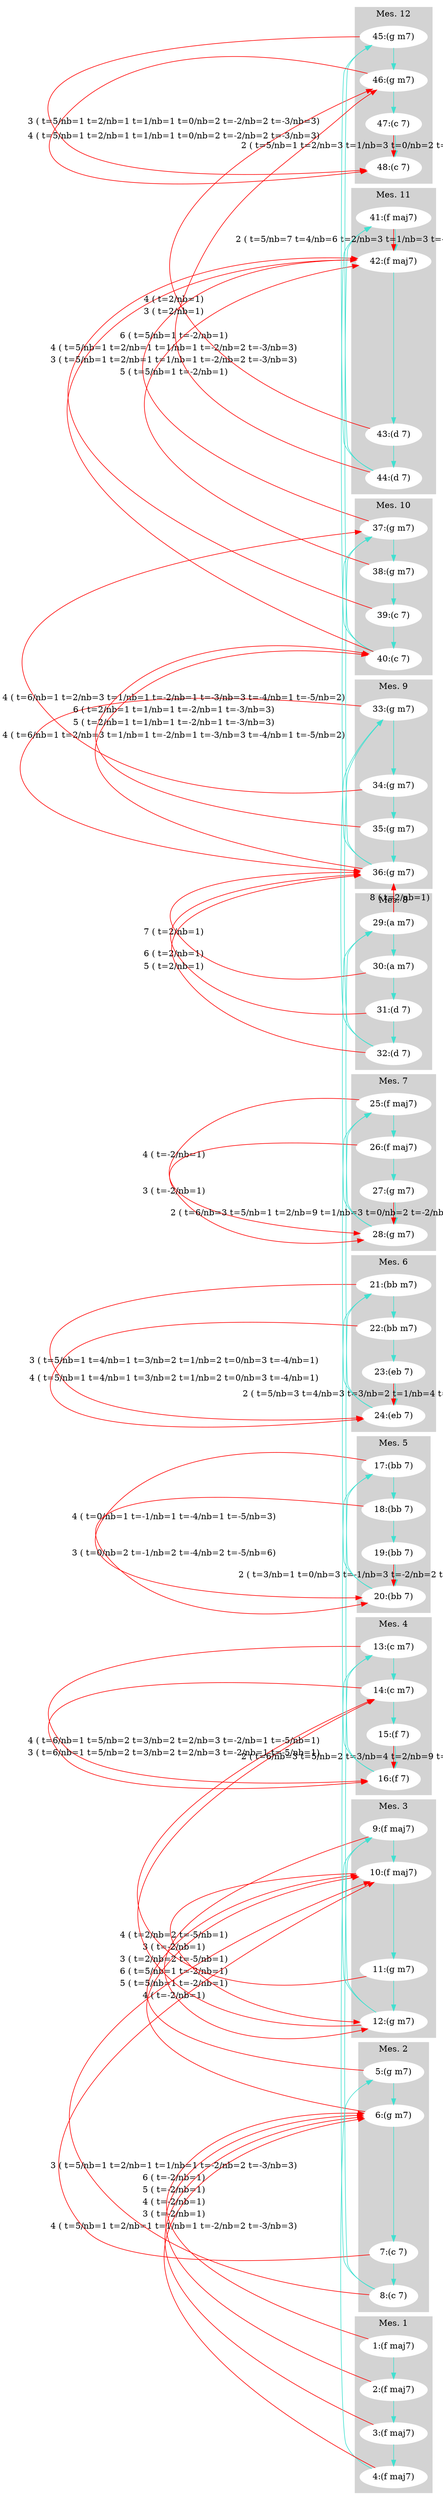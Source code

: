 digraph G { 
rankdir=LR 
subgraph cluster0 {
node [style=filled,color=white];
style=filled;
color=lightgrey;
"1:(f maj7)"; 
"2:(f maj7)"; 
"3:(f maj7)"; 
"4:(f maj7)"; 
label = "Mes. 1"
}
subgraph cluster4 {
node [style=filled,color=white];
style=filled;
color=lightgrey;
"5:(g m7)"; 
"6:(g m7)"; 
"7:(c 7)"; 
"8:(c 7)"; 
label = "Mes. 2"
}
subgraph cluster8 {
node [style=filled,color=white];
style=filled;
color=lightgrey;
"9:(f maj7)"; 
"10:(f maj7)"; 
"11:(g m7)"; 
"12:(g m7)"; 
label = "Mes. 3"
}
subgraph cluster12 {
node [style=filled,color=white];
style=filled;
color=lightgrey;
"13:(c m7)"; 
"14:(c m7)"; 
"15:(f 7)"; 
"16:(f 7)"; 
label = "Mes. 4"
}
subgraph cluster16 {
node [style=filled,color=white];
style=filled;
color=lightgrey;
"17:(bb 7)"; 
"18:(bb 7)"; 
"19:(bb 7)"; 
"20:(bb 7)"; 
label = "Mes. 5"
}
subgraph cluster20 {
node [style=filled,color=white];
style=filled;
color=lightgrey;
"21:(bb m7)"; 
"22:(bb m7)"; 
"23:(eb 7)"; 
"24:(eb 7)"; 
label = "Mes. 6"
}
subgraph cluster24 {
node [style=filled,color=white];
style=filled;
color=lightgrey;
"25:(f maj7)"; 
"26:(f maj7)"; 
"27:(g m7)"; 
"28:(g m7)"; 
label = "Mes. 7"
}
subgraph cluster28 {
node [style=filled,color=white];
style=filled;
color=lightgrey;
"29:(a m7)"; 
"30:(a m7)"; 
"31:(d 7)"; 
"32:(d 7)"; 
label = "Mes. 8"
}
subgraph cluster32 {
node [style=filled,color=white];
style=filled;
color=lightgrey;
"33:(g m7)"; 
"34:(g m7)"; 
"35:(g m7)"; 
"36:(g m7)"; 
label = "Mes. 9"
}
subgraph cluster36 {
node [style=filled,color=white];
style=filled;
color=lightgrey;
"37:(g m7)"; 
"38:(g m7)"; 
"39:(c 7)"; 
"40:(c 7)"; 
label = "Mes. 10"
}
subgraph cluster40 {
node [style=filled,color=white];
style=filled;
color=lightgrey;
"41:(f maj7)"; 
"42:(f maj7)"; 
"43:(d 7)"; 
"44:(d 7)"; 
label = "Mes. 11"
}
subgraph cluster44 {
node [style=filled,color=white];
style=filled;
color=lightgrey;
"45:(g m7)"; 
"46:(g m7)"; 
"47:(c 7)"; 
"48:(c 7)"; 
label = "Mes. 12"
}
"1:(f maj7)" -> "2:(f maj7)" [color="turquoise", constraint=false];
"2:(f maj7)" -> "3:(f maj7)" [color="turquoise", constraint=false];
"3:(f maj7)" -> "4:(f maj7)" [color="turquoise", constraint=false];
"4:(f maj7)" -> "5:(g m7)" [color="turquoise", constraint=false];
"5:(g m7)" -> "6:(g m7)" [color="turquoise", constraint=false];
"6:(g m7)" -> "7:(c 7)" [color="turquoise", constraint=false];
"7:(c 7)" -> "8:(c 7)" [color="turquoise", constraint=false];
"8:(c 7)" -> "9:(f maj7)" [color="turquoise", constraint=false];
"9:(f maj7)" -> "10:(f maj7)" [color="turquoise", constraint=false];
"10:(f maj7)" -> "11:(g m7)" [color="turquoise", constraint=false];
"11:(g m7)" -> "12:(g m7)" [color="turquoise", constraint=false];
"12:(g m7)" -> "13:(c m7)" [color="turquoise", constraint=false];
"13:(c m7)" -> "14:(c m7)" [color="turquoise", constraint=false];
"14:(c m7)" -> "15:(f 7)" [color="turquoise", constraint=false];
"15:(f 7)" -> "16:(f 7)" [color="turquoise", constraint=false];
"16:(f 7)" -> "17:(bb 7)" [color="turquoise", constraint=false];
"17:(bb 7)" -> "18:(bb 7)" [color="turquoise", constraint=false];
"18:(bb 7)" -> "19:(bb 7)" [color="turquoise", constraint=false];
"19:(bb 7)" -> "20:(bb 7)" [color="turquoise", constraint=false];
"20:(bb 7)" -> "21:(bb m7)" [color="turquoise", constraint=false];
"21:(bb m7)" -> "22:(bb m7)" [color="turquoise", constraint=false];
"22:(bb m7)" -> "23:(eb 7)" [color="turquoise", constraint=false];
"23:(eb 7)" -> "24:(eb 7)" [color="turquoise", constraint=false];
"24:(eb 7)" -> "25:(f maj7)" [color="turquoise", constraint=false];
"25:(f maj7)" -> "26:(f maj7)" [color="turquoise", constraint=false];
"26:(f maj7)" -> "27:(g m7)" [color="turquoise", constraint=false];
"27:(g m7)" -> "28:(g m7)" [color="turquoise", constraint=false];
"28:(g m7)" -> "29:(a m7)" [color="turquoise", constraint=false];
"29:(a m7)" -> "30:(a m7)" [color="turquoise", constraint=false];
"30:(a m7)" -> "31:(d 7)" [color="turquoise", constraint=false];
"31:(d 7)" -> "32:(d 7)" [color="turquoise", constraint=false];
"32:(d 7)" -> "33:(g m7)" [color="turquoise", constraint=false];
"33:(g m7)" -> "34:(g m7)" [color="turquoise", constraint=false];
"34:(g m7)" -> "35:(g m7)" [color="turquoise", constraint=false];
"35:(g m7)" -> "36:(g m7)" [color="turquoise", constraint=false];
"36:(g m7)" -> "37:(g m7)" [color="turquoise", constraint=false];
"37:(g m7)" -> "38:(g m7)" [color="turquoise", constraint=false];
"38:(g m7)" -> "39:(c 7)" [color="turquoise", constraint=false];
"39:(c 7)" -> "40:(c 7)" [color="turquoise", constraint=false];
"40:(c 7)" -> "41:(f maj7)" [color="turquoise", constraint=false];
"41:(f maj7)" -> "42:(f maj7)" [color="turquoise", constraint=false];
"42:(f maj7)" -> "43:(d 7)" [color="turquoise", constraint=false];
"43:(d 7)" -> "44:(d 7)" [color="turquoise", constraint=false];
"44:(d 7)" -> "45:(g m7)" [color="turquoise", constraint=false];
"45:(g m7)" -> "46:(g m7)" [color="turquoise", constraint=false];
"46:(g m7)" -> "47:(c 7)" [color="turquoise", constraint=false];
"47:(c 7)" -> "48:(c 7)" [color="turquoise", constraint=false];
"1:(f maj7)" -> "6:(g m7)" [label="6 ( t=-2/nb=1)" , color="red", constraint=false, width=0.5];
"2:(f maj7)" -> "6:(g m7)" [label="5 ( t=-2/nb=1)" , color="red", constraint=false, width=0.5];
"3:(f maj7)" -> "6:(g m7)" [label="4 ( t=-2/nb=1)" , color="red", constraint=false, width=0.5];
"4:(f maj7)" -> "6:(g m7)" [label="3 ( t=-2/nb=1)" , color="red", constraint=false, width=0.5];
"5:(g m7)" -> "10:(f maj7)" [label="6 ( t=5/nb=1 t=-2/nb=1)" , color="red", constraint=false, width=1.0];
"6:(g m7)" -> "10:(f maj7)" [label="5 ( t=5/nb=1 t=-2/nb=1)" , color="red", constraint=false, width=1.0];
"7:(c 7)" -> "10:(f maj7)" [label="4 ( t=5/nb=1 t=2/nb=1 t=1/nb=1 t=-2/nb=2 t=-3/nb=3)" , color="red", constraint=false, width=4.0];
"8:(c 7)" -> "10:(f maj7)" [label="3 ( t=5/nb=1 t=2/nb=1 t=1/nb=1 t=-2/nb=2 t=-3/nb=3)" , color="red", constraint=false, width=4.0];
"9:(f maj7)" -> "12:(g m7)" [label="4 ( t=-2/nb=1)" , color="red", constraint=false, width=0.5];
"10:(f maj7)" -> "12:(g m7)" [label="3 ( t=-2/nb=1)" , color="red", constraint=false, width=0.5];
"11:(g m7)" -> "14:(c m7)" [label="4 ( t=2/nb=2 t=-5/nb=1)" , color="red", constraint=false, width=1.5];
"12:(g m7)" -> "14:(c m7)" [label="3 ( t=2/nb=2 t=-5/nb=1)" , color="red", constraint=false, width=1.5];
"13:(c m7)" -> "16:(f 7)" [label="4 ( t=6/nb=1 t=5/nb=2 t=3/nb=2 t=2/nb=3 t=-2/nb=1 t=-5/nb=1)" , color="red", constraint=false, width=5.0];
"14:(c m7)" -> "16:(f 7)" [label="3 ( t=6/nb=1 t=5/nb=2 t=3/nb=2 t=2/nb=3 t=-2/nb=1 t=-5/nb=1)" , color="red", constraint=false, width=5.0];
"15:(f 7)" -> "16:(f 7)" [label="2 ( t=6/nb=3 t=5/nb=2 t=3/nb=4 t=2/nb=9 t=-2/nb=1 t=-5/nb=3)" , color="red", constraint=false, width=11.0];
"17:(bb 7)" -> "20:(bb 7)" [label="4 ( t=0/nb=1 t=-1/nb=1 t=-4/nb=1 t=-5/nb=3)" , color="red", constraint=false, width=3.0];
"18:(bb 7)" -> "20:(bb 7)" [label="3 ( t=0/nb=2 t=-1/nb=2 t=-4/nb=2 t=-5/nb=6)" , color="red", constraint=false, width=6.0];
"19:(bb 7)" -> "20:(bb 7)" [label="2 ( t=3/nb=1 t=0/nb=3 t=-1/nb=3 t=-2/nb=2 t=-4/nb=4 t=-5/nb=9)" , color="red", constraint=false, width=11.0];
"21:(bb m7)" -> "24:(eb 7)" [label="4 ( t=5/nb=1 t=4/nb=1 t=3/nb=2 t=1/nb=2 t=0/nb=3 t=-4/nb=1)" , color="red", constraint=false, width=5.0];
"22:(bb m7)" -> "24:(eb 7)" [label="3 ( t=5/nb=1 t=4/nb=1 t=3/nb=2 t=1/nb=2 t=0/nb=3 t=-4/nb=1)" , color="red", constraint=false, width=5.0];
"23:(eb 7)" -> "24:(eb 7)" [label="2 ( t=5/nb=3 t=4/nb=3 t=3/nb=2 t=1/nb=4 t=0/nb=9 t=-4/nb=1)" , color="red", constraint=false, width=11.0];
"25:(f maj7)" -> "28:(g m7)" [label="4 ( t=-2/nb=1)" , color="red", constraint=false, width=0.5];
"26:(f maj7)" -> "28:(g m7)" [label="3 ( t=-2/nb=1)" , color="red", constraint=false, width=0.5];
"27:(g m7)" -> "28:(g m7)" [label="2 ( t=6/nb=3 t=5/nb=1 t=2/nb=9 t=1/nb=3 t=0/nb=2 t=-2/nb=4 t=-3/nb=9 t=-4/nb=3 t=-5/nb=6)" , color="red", constraint=false, width=20.0];
"29:(a m7)" -> "36:(g m7)" [label="8 ( t=2/nb=1)" , color="red", constraint=false, width=0.5];
"30:(a m7)" -> "36:(g m7)" [label="7 ( t=2/nb=1)" , color="red", constraint=false, width=0.5];
"31:(d 7)" -> "36:(g m7)" [label="6 ( t=2/nb=1)" , color="red", constraint=false, width=0.5];
"32:(d 7)" -> "36:(g m7)" [label="5 ( t=2/nb=1)" , color="red", constraint=false, width=0.5];
"33:(g m7)" -> "36:(g m7)" [label="4 ( t=6/nb=1 t=2/nb=3 t=1/nb=1 t=-2/nb=1 t=-3/nb=3 t=-4/nb=1 t=-5/nb=2)" , color="red", constraint=false, width=6.0];
"34:(g m7)" -> "37:(g m7)" [label="4 ( t=6/nb=1 t=2/nb=3 t=1/nb=1 t=-2/nb=1 t=-3/nb=3 t=-4/nb=1 t=-5/nb=2)" , color="red", constraint=false, width=6.0];
"35:(g m7)" -> "40:(c 7)" [label="6 ( t=2/nb=1 t=1/nb=1 t=-2/nb=1 t=-3/nb=3)" , color="red", constraint=false, width=3.0];
"36:(g m7)" -> "40:(c 7)" [label="5 ( t=2/nb=1 t=1/nb=1 t=-2/nb=1 t=-3/nb=3)" , color="red", constraint=false, width=3.0];
"37:(g m7)" -> "42:(f maj7)" [label="6 ( t=5/nb=1 t=-2/nb=1)" , color="red", constraint=false, width=1.0];
"38:(g m7)" -> "42:(f maj7)" [label="5 ( t=5/nb=1 t=-2/nb=1)" , color="red", constraint=false, width=1.0];
"39:(c 7)" -> "42:(f maj7)" [label="4 ( t=5/nb=1 t=2/nb=1 t=1/nb=1 t=-2/nb=2 t=-3/nb=3)" , color="red", constraint=false, width=4.0];
"40:(c 7)" -> "42:(f maj7)" [label="3 ( t=5/nb=1 t=2/nb=1 t=1/nb=1 t=-2/nb=2 t=-3/nb=3)" , color="red", constraint=false, width=4.0];
"41:(f maj7)" -> "42:(f maj7)" [label="2 ( t=5/nb=7 t=4/nb=6 t=2/nb=3 t=1/nb=3 t=-2/nb=14 t=-3/nb=12)" , color="red", constraint=false, width=22.5];
"43:(d 7)" -> "46:(g m7)" [label="4 ( t=2/nb=1)" , color="red", constraint=false, width=0.5];
"44:(d 7)" -> "46:(g m7)" [label="3 ( t=2/nb=1)" , color="red", constraint=false, width=0.5];
"45:(g m7)" -> "48:(c 7)" [label="4 ( t=5/nb=1 t=2/nb=1 t=1/nb=1 t=0/nb=2 t=-2/nb=2 t=-3/nb=3)" , color="red", constraint=false, width=5.0];
"46:(g m7)" -> "48:(c 7)" [label="3 ( t=5/nb=1 t=2/nb=1 t=1/nb=1 t=0/nb=2 t=-2/nb=2 t=-3/nb=3)" , color="red", constraint=false, width=5.0];
"47:(c 7)" -> "48:(c 7)" [label="2 ( t=5/nb=1 t=2/nb=3 t=1/nb=3 t=0/nb=2 t=-2/nb=4 t=-3/nb=9)" , color="red", constraint=false, width=11.0];
}
